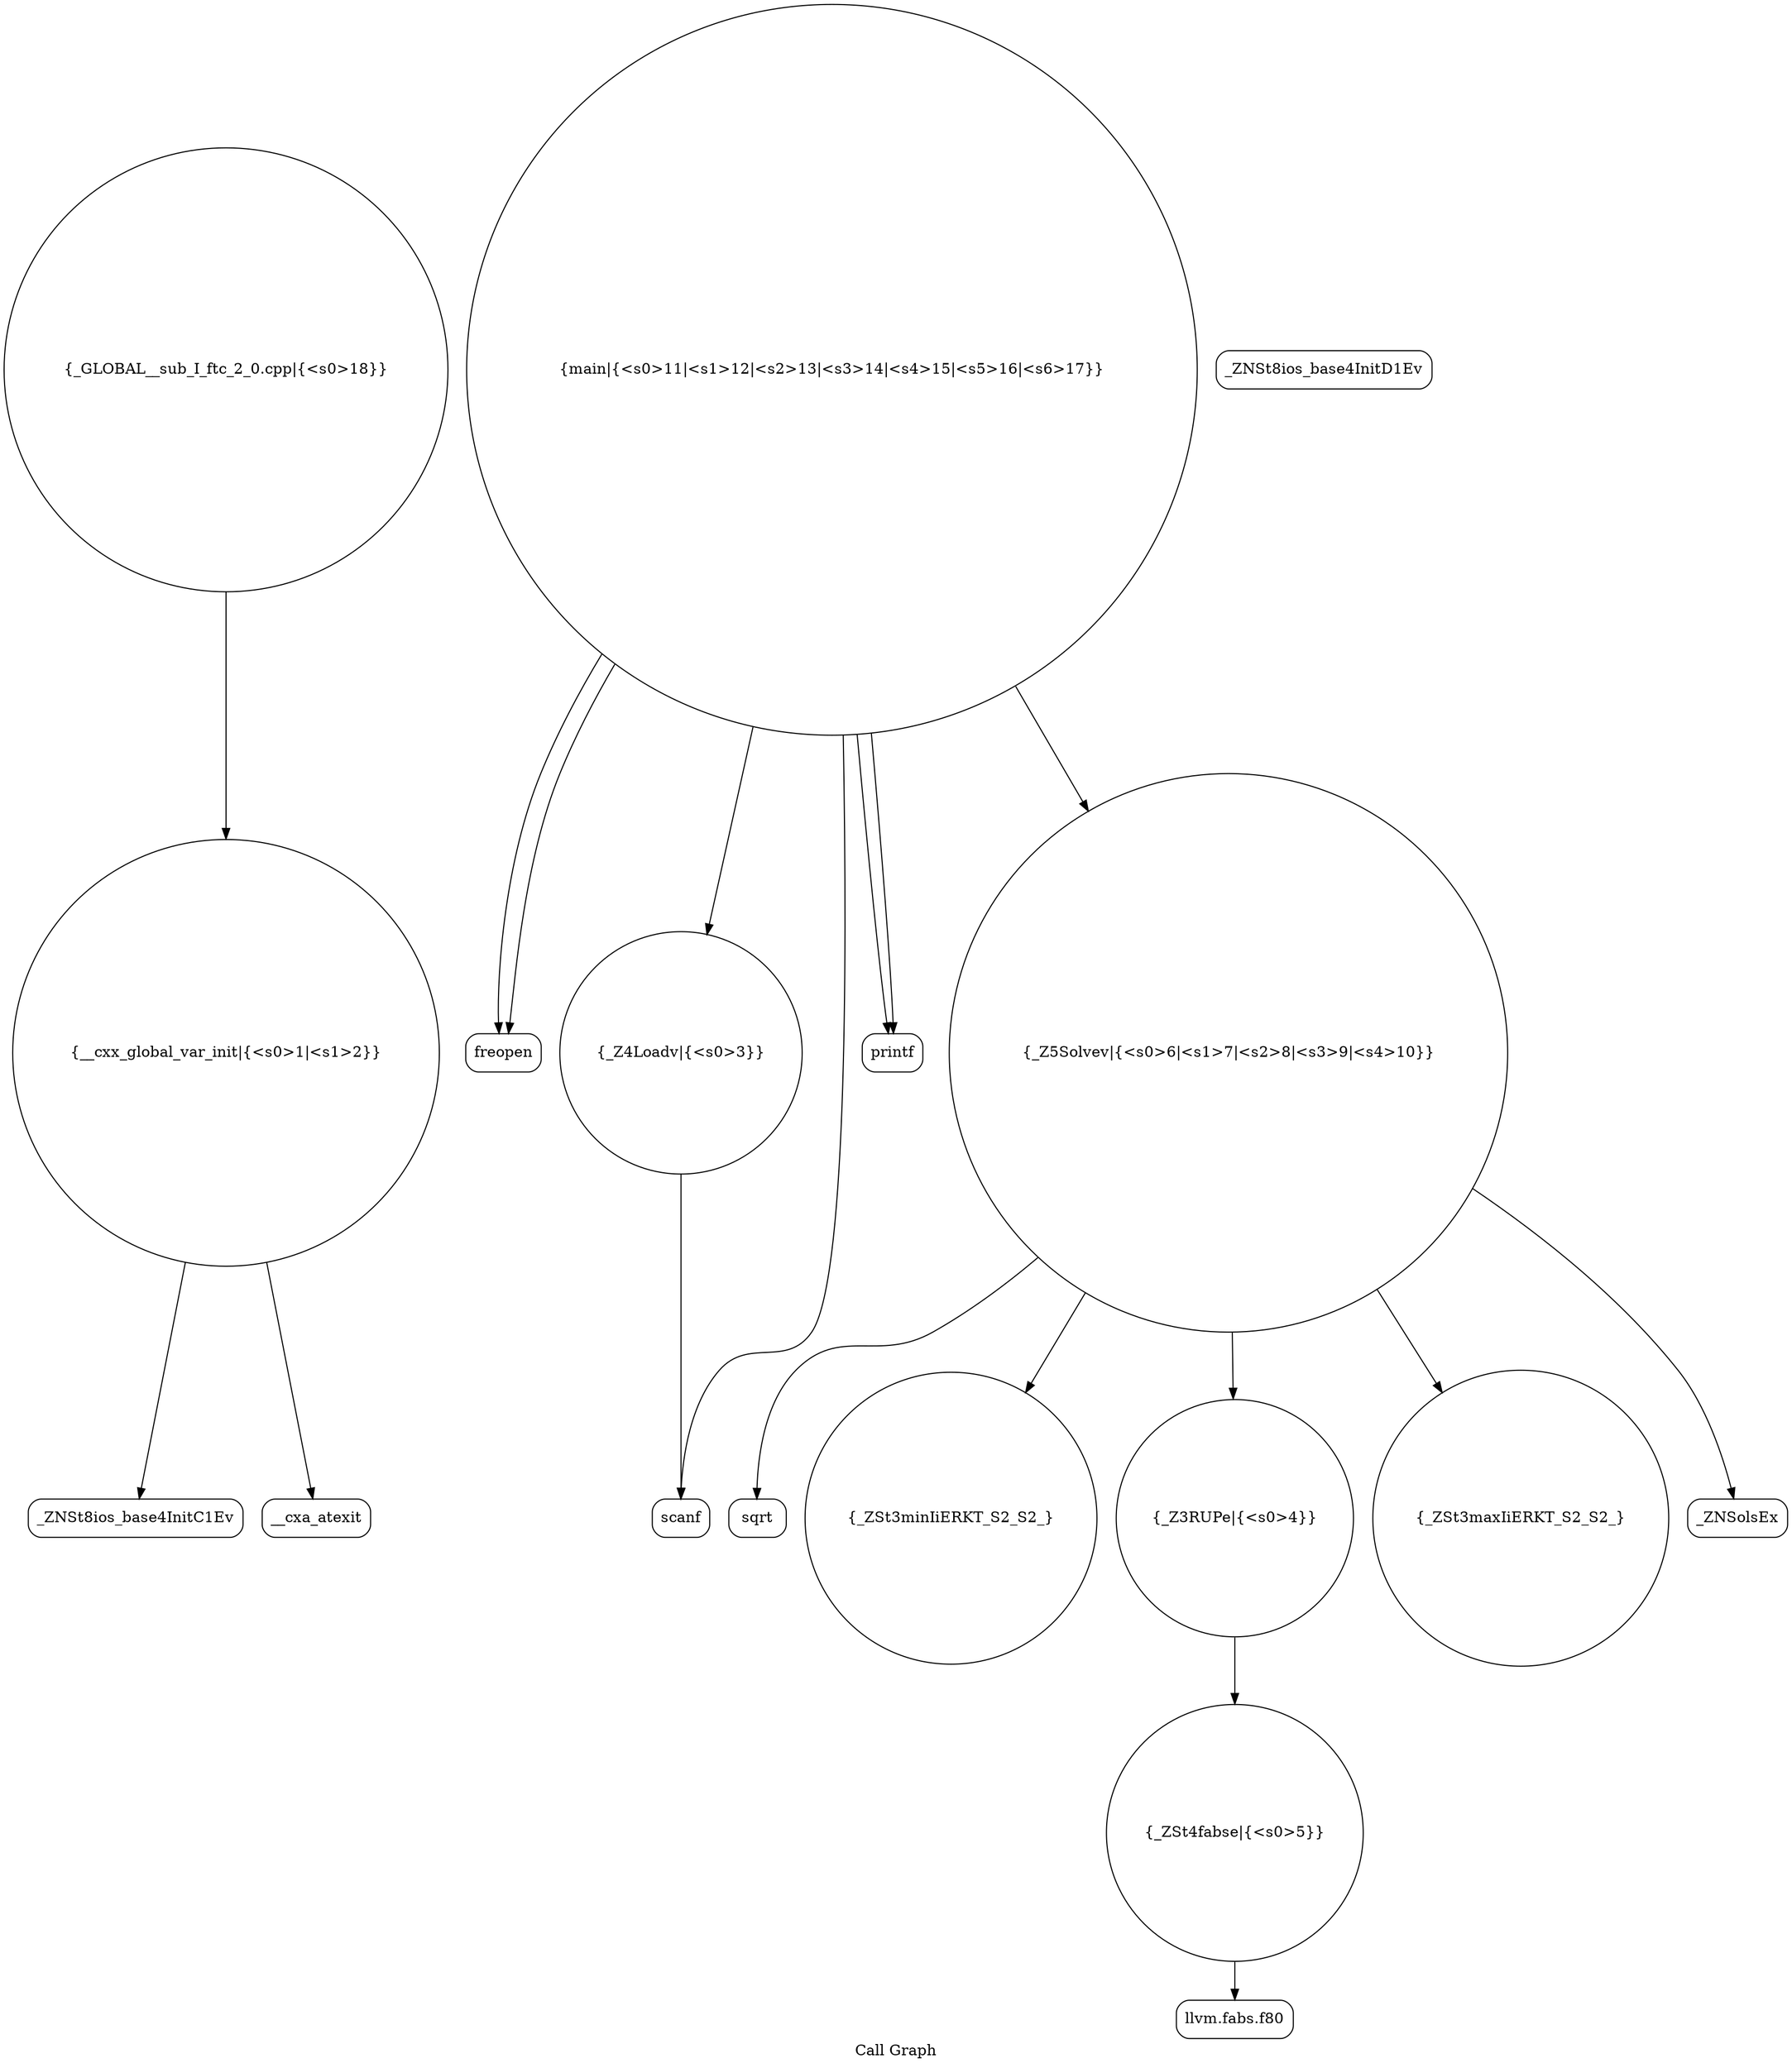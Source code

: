 digraph "Call Graph" {
	label="Call Graph";

	Node0x5628cc3cfc90 [shape=record,shape=circle,label="{__cxx_global_var_init|{<s0>1|<s1>2}}"];
	Node0x5628cc3cfc90:s0 -> Node0x5628cc3d0120[color=black];
	Node0x5628cc3cfc90:s1 -> Node0x5628cc3d0220[color=black];
	Node0x5628cc3d0420 [shape=record,shape=circle,label="{_ZSt4fabse|{<s0>5}}"];
	Node0x5628cc3d0420:s0 -> Node0x5628cc3d08a0[color=black];
	Node0x5628cc3d07a0 [shape=record,shape=Mrecord,label="{freopen}"];
	Node0x5628cc3d01a0 [shape=record,shape=Mrecord,label="{_ZNSt8ios_base4InitD1Ev}"];
	Node0x5628cc3d0520 [shape=record,shape=Mrecord,label="{sqrt}"];
	Node0x5628cc3d08a0 [shape=record,shape=Mrecord,label="{llvm.fabs.f80}"];
	Node0x5628cc3d02a0 [shape=record,shape=circle,label="{_Z4Loadv|{<s0>3}}"];
	Node0x5628cc3d02a0:s0 -> Node0x5628cc3d0320[color=black];
	Node0x5628cc3d0620 [shape=record,shape=circle,label="{_ZSt3minIiERKT_S2_S2_}"];
	Node0x5628cc3d03a0 [shape=record,shape=circle,label="{_Z3RUPe|{<s0>4}}"];
	Node0x5628cc3d03a0:s0 -> Node0x5628cc3d0420[color=black];
	Node0x5628cc3d0720 [shape=record,shape=circle,label="{main|{<s0>11|<s1>12|<s2>13|<s3>14|<s4>15|<s5>16|<s6>17}}"];
	Node0x5628cc3d0720:s0 -> Node0x5628cc3d07a0[color=black];
	Node0x5628cc3d0720:s1 -> Node0x5628cc3d07a0[color=black];
	Node0x5628cc3d0720:s2 -> Node0x5628cc3d0320[color=black];
	Node0x5628cc3d0720:s3 -> Node0x5628cc3d0820[color=black];
	Node0x5628cc3d0720:s4 -> Node0x5628cc3d02a0[color=black];
	Node0x5628cc3d0720:s5 -> Node0x5628cc3d04a0[color=black];
	Node0x5628cc3d0720:s6 -> Node0x5628cc3d0820[color=black];
	Node0x5628cc3d0120 [shape=record,shape=Mrecord,label="{_ZNSt8ios_base4InitC1Ev}"];
	Node0x5628cc3d04a0 [shape=record,shape=circle,label="{_Z5Solvev|{<s0>6|<s1>7|<s2>8|<s3>9|<s4>10}}"];
	Node0x5628cc3d04a0:s0 -> Node0x5628cc3d0520[color=black];
	Node0x5628cc3d04a0:s1 -> Node0x5628cc3d03a0[color=black];
	Node0x5628cc3d04a0:s2 -> Node0x5628cc3d05a0[color=black];
	Node0x5628cc3d04a0:s3 -> Node0x5628cc3d0620[color=black];
	Node0x5628cc3d04a0:s4 -> Node0x5628cc3d06a0[color=black];
	Node0x5628cc3d0820 [shape=record,shape=Mrecord,label="{printf}"];
	Node0x5628cc3d0220 [shape=record,shape=Mrecord,label="{__cxa_atexit}"];
	Node0x5628cc3d05a0 [shape=record,shape=circle,label="{_ZSt3maxIiERKT_S2_S2_}"];
	Node0x5628cc3d0920 [shape=record,shape=circle,label="{_GLOBAL__sub_I_ftc_2_0.cpp|{<s0>18}}"];
	Node0x5628cc3d0920:s0 -> Node0x5628cc3cfc90[color=black];
	Node0x5628cc3d0320 [shape=record,shape=Mrecord,label="{scanf}"];
	Node0x5628cc3d06a0 [shape=record,shape=Mrecord,label="{_ZNSolsEx}"];
}
